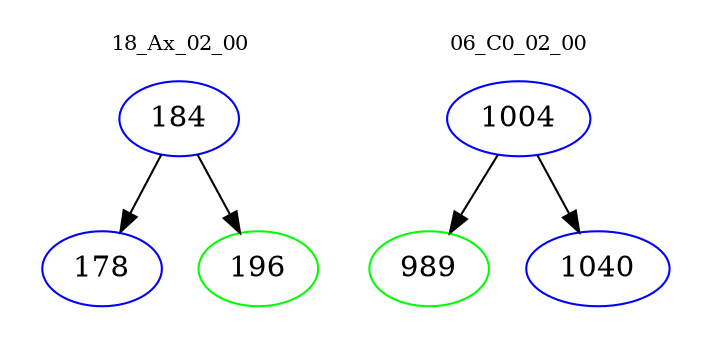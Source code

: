 digraph{
subgraph cluster_0 {
color = white
label = "18_Ax_02_00";
fontsize=10;
T0_184 [label="184", color="blue"]
T0_184 -> T0_178 [color="black"]
T0_178 [label="178", color="blue"]
T0_184 -> T0_196 [color="black"]
T0_196 [label="196", color="green"]
}
subgraph cluster_1 {
color = white
label = "06_C0_02_00";
fontsize=10;
T1_1004 [label="1004", color="blue"]
T1_1004 -> T1_989 [color="black"]
T1_989 [label="989", color="green"]
T1_1004 -> T1_1040 [color="black"]
T1_1040 [label="1040", color="blue"]
}
}
